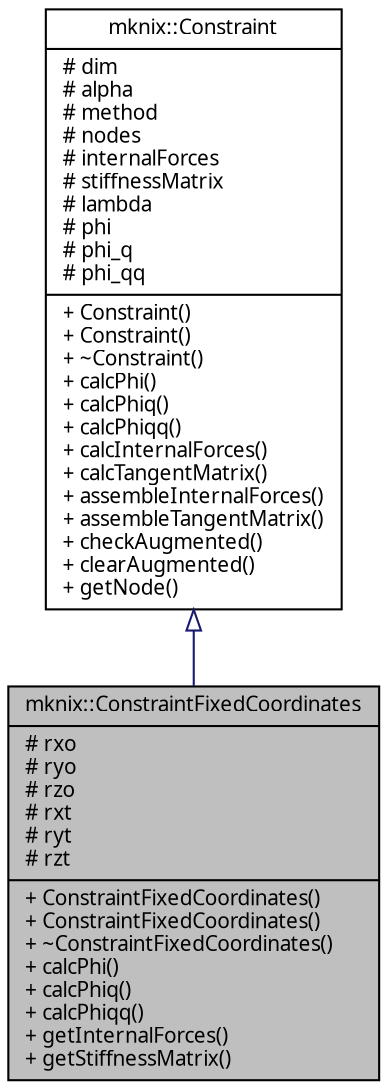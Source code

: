 digraph G
{
  edge [fontname="FreeSans.ttf",fontsize=10,labelfontname="FreeSans.ttf",labelfontsize=10];
  node [fontname="FreeSans.ttf",fontsize=10,shape=record];
  Node1 [label="{mknix::ConstraintFixedCoordinates\n|# rxo\l# ryo\l# rzo\l# rxt\l# ryt\l# rzt\l|+ ConstraintFixedCoordinates()\l+ ConstraintFixedCoordinates()\l+ ~ConstraintFixedCoordinates()\l+ calcPhi()\l+ calcPhiq()\l+ calcPhiqq()\l+ getInternalForces()\l+ getStiffnessMatrix()\l}",height=0.2,width=0.4,color="black", fillcolor="grey75", style="filled" fontcolor="black"];
  Node2 -> Node1 [dir=back,color="midnightblue",fontsize=10,style="solid",arrowtail="empty"];
  Node2 [label="{mknix::Constraint\n|# dim\l# alpha\l# method\l# nodes\l# internalForces\l# stiffnessMatrix\l# lambda\l# phi\l# phi_q\l# phi_qq\l|+ Constraint()\l+ Constraint()\l+ ~Constraint()\l+ calcPhi()\l+ calcPhiq()\l+ calcPhiqq()\l+ calcInternalForces()\l+ calcTangentMatrix()\l+ assembleInternalForces()\l+ assembleTangentMatrix()\l+ checkAugmented()\l+ clearAugmented()\l+ getNode()\l}",height=0.2,width=0.4,color="black", fillcolor="white", style="filled",URL="$classmknix_1_1Constraint.html"];
}
